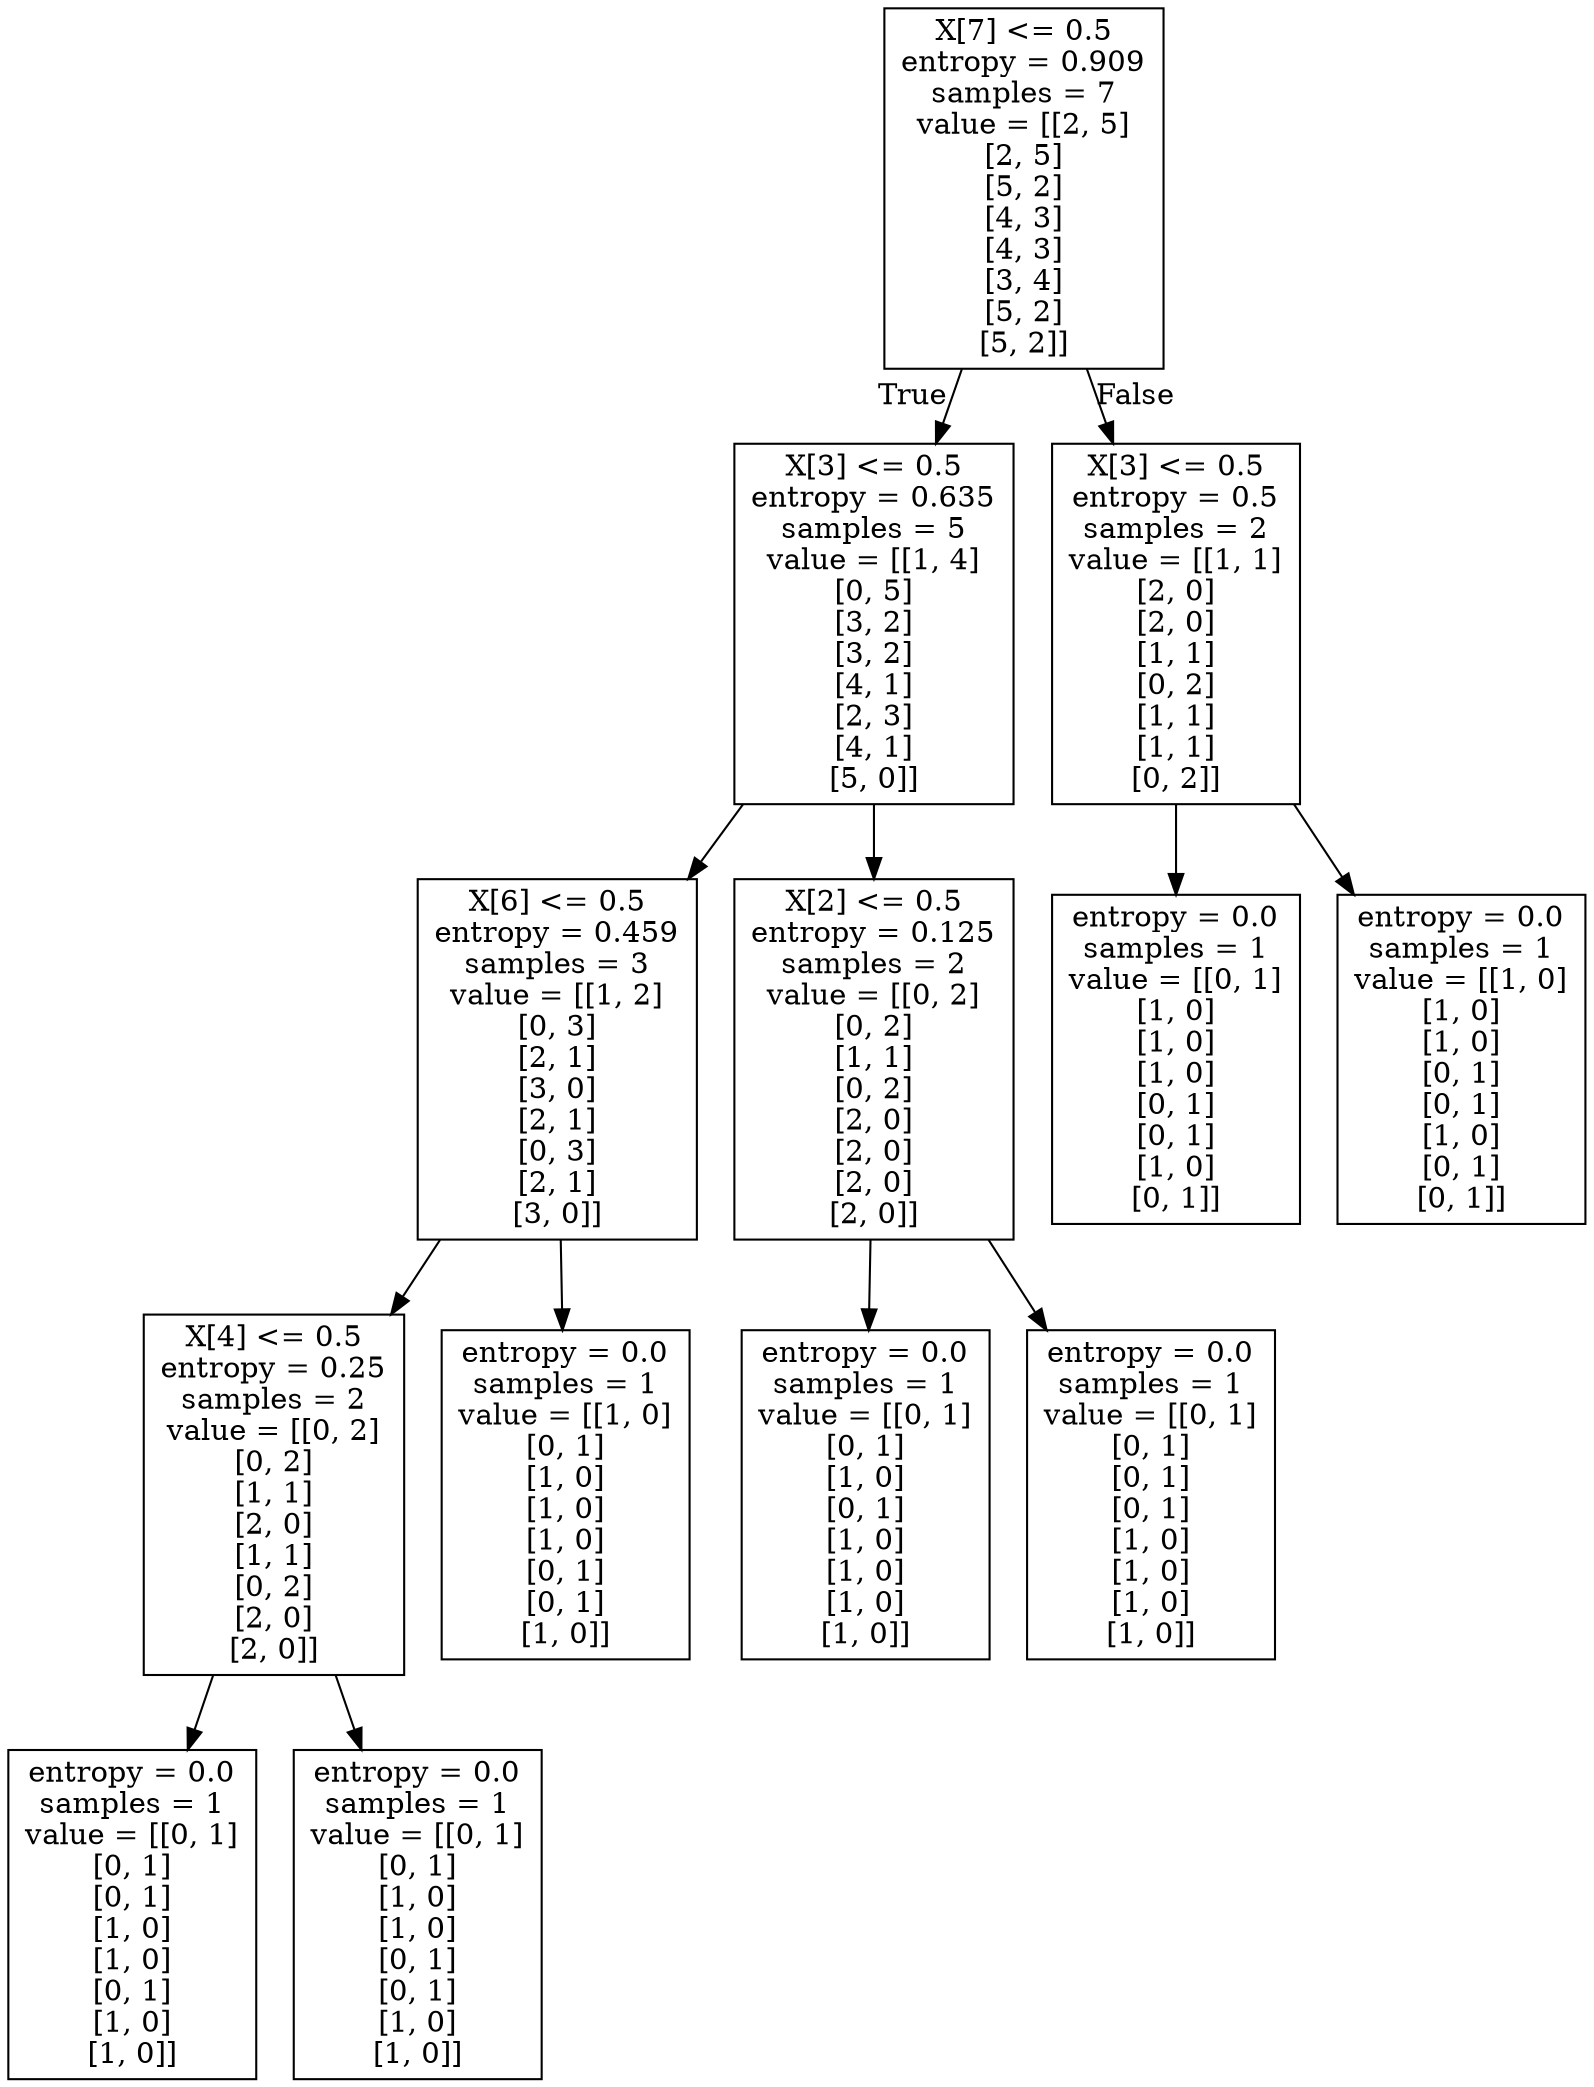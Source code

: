 digraph Tree {
node [shape=box] ;
0 [label="X[7] <= 0.5\nentropy = 0.909\nsamples = 7\nvalue = [[2, 5]\n[2, 5]\n[5, 2]\n[4, 3]\n[4, 3]\n[3, 4]\n[5, 2]\n[5, 2]]"] ;
1 [label="X[3] <= 0.5\nentropy = 0.635\nsamples = 5\nvalue = [[1, 4]\n[0, 5]\n[3, 2]\n[3, 2]\n[4, 1]\n[2, 3]\n[4, 1]\n[5, 0]]"] ;
0 -> 1 [labeldistance=2.5, labelangle=45, headlabel="True"] ;
2 [label="X[6] <= 0.5\nentropy = 0.459\nsamples = 3\nvalue = [[1, 2]\n[0, 3]\n[2, 1]\n[3, 0]\n[2, 1]\n[0, 3]\n[2, 1]\n[3, 0]]"] ;
1 -> 2 ;
3 [label="X[4] <= 0.5\nentropy = 0.25\nsamples = 2\nvalue = [[0, 2]\n[0, 2]\n[1, 1]\n[2, 0]\n[1, 1]\n[0, 2]\n[2, 0]\n[2, 0]]"] ;
2 -> 3 ;
4 [label="entropy = 0.0\nsamples = 1\nvalue = [[0, 1]\n[0, 1]\n[0, 1]\n[1, 0]\n[1, 0]\n[0, 1]\n[1, 0]\n[1, 0]]"] ;
3 -> 4 ;
5 [label="entropy = 0.0\nsamples = 1\nvalue = [[0, 1]\n[0, 1]\n[1, 0]\n[1, 0]\n[0, 1]\n[0, 1]\n[1, 0]\n[1, 0]]"] ;
3 -> 5 ;
6 [label="entropy = 0.0\nsamples = 1\nvalue = [[1, 0]\n[0, 1]\n[1, 0]\n[1, 0]\n[1, 0]\n[0, 1]\n[0, 1]\n[1, 0]]"] ;
2 -> 6 ;
7 [label="X[2] <= 0.5\nentropy = 0.125\nsamples = 2\nvalue = [[0, 2]\n[0, 2]\n[1, 1]\n[0, 2]\n[2, 0]\n[2, 0]\n[2, 0]\n[2, 0]]"] ;
1 -> 7 ;
8 [label="entropy = 0.0\nsamples = 1\nvalue = [[0, 1]\n[0, 1]\n[1, 0]\n[0, 1]\n[1, 0]\n[1, 0]\n[1, 0]\n[1, 0]]"] ;
7 -> 8 ;
9 [label="entropy = 0.0\nsamples = 1\nvalue = [[0, 1]\n[0, 1]\n[0, 1]\n[0, 1]\n[1, 0]\n[1, 0]\n[1, 0]\n[1, 0]]"] ;
7 -> 9 ;
10 [label="X[3] <= 0.5\nentropy = 0.5\nsamples = 2\nvalue = [[1, 1]\n[2, 0]\n[2, 0]\n[1, 1]\n[0, 2]\n[1, 1]\n[1, 1]\n[0, 2]]"] ;
0 -> 10 [labeldistance=2.5, labelangle=-45, headlabel="False"] ;
11 [label="entropy = 0.0\nsamples = 1\nvalue = [[0, 1]\n[1, 0]\n[1, 0]\n[1, 0]\n[0, 1]\n[0, 1]\n[1, 0]\n[0, 1]]"] ;
10 -> 11 ;
12 [label="entropy = 0.0\nsamples = 1\nvalue = [[1, 0]\n[1, 0]\n[1, 0]\n[0, 1]\n[0, 1]\n[1, 0]\n[0, 1]\n[0, 1]]"] ;
10 -> 12 ;
}